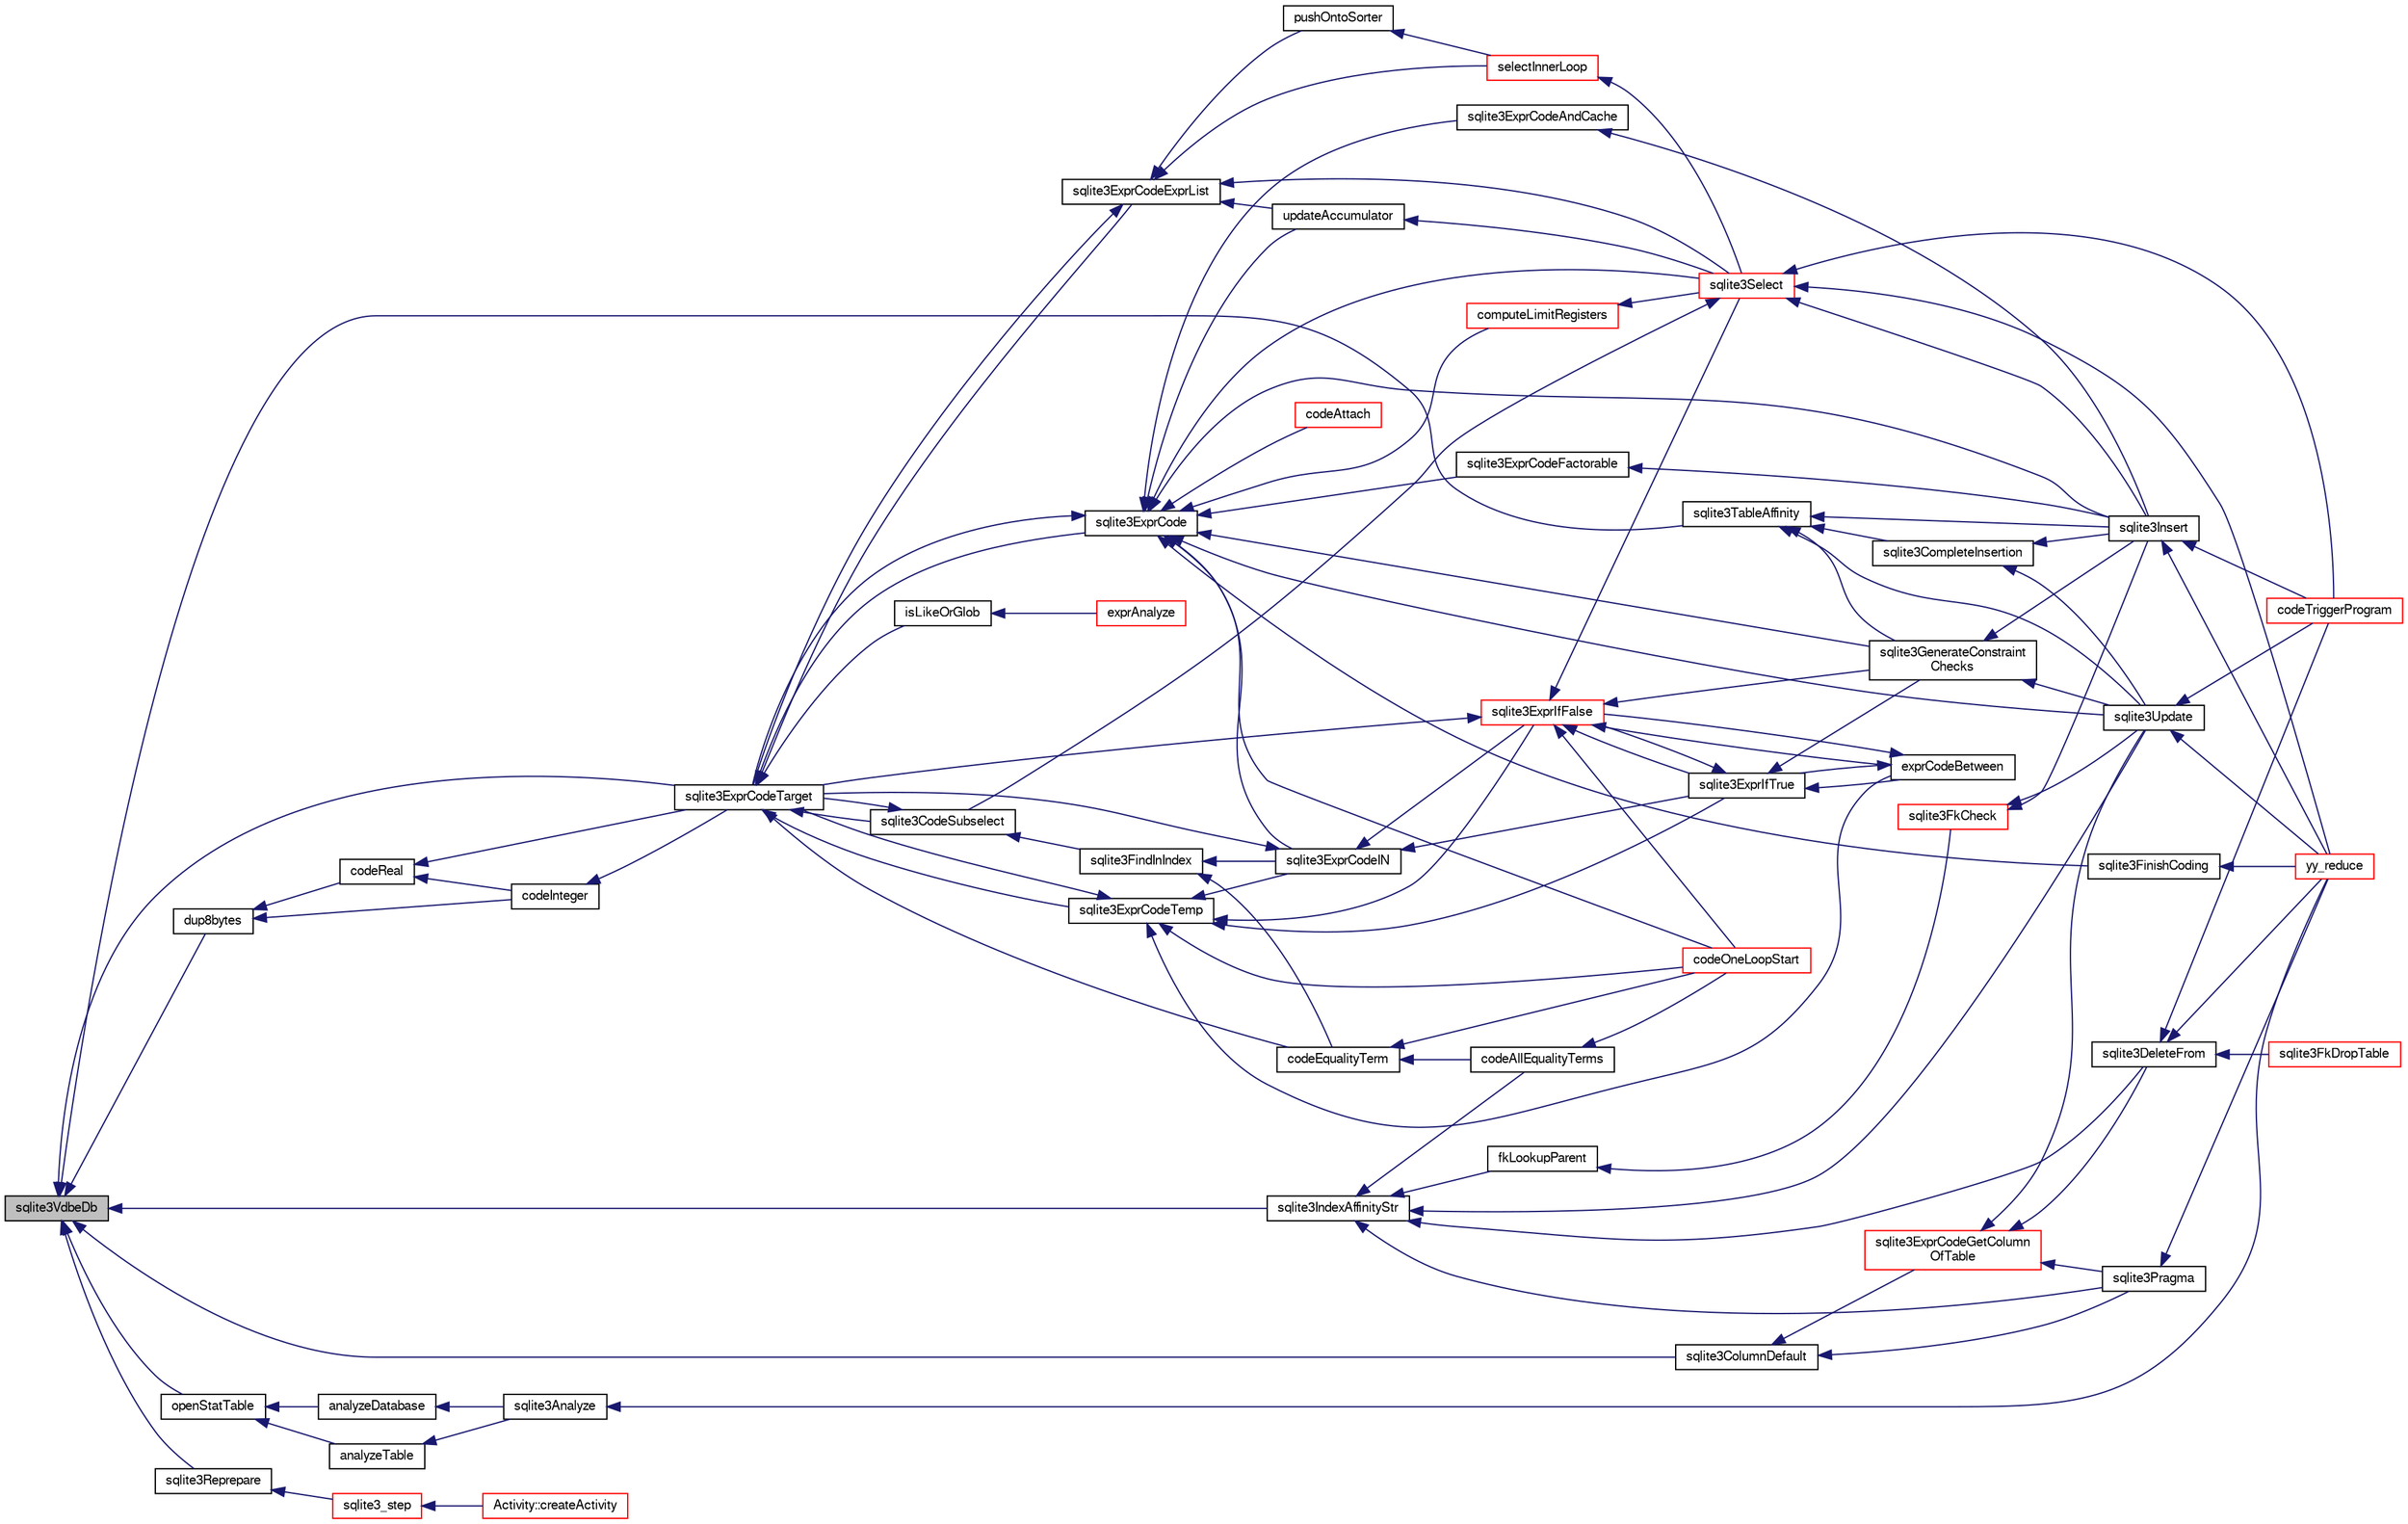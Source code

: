 digraph "sqlite3VdbeDb"
{
  edge [fontname="FreeSans",fontsize="10",labelfontname="FreeSans",labelfontsize="10"];
  node [fontname="FreeSans",fontsize="10",shape=record];
  rankdir="LR";
  Node749024 [label="sqlite3VdbeDb",height=0.2,width=0.4,color="black", fillcolor="grey75", style="filled", fontcolor="black"];
  Node749024 -> Node749025 [dir="back",color="midnightblue",fontsize="10",style="solid",fontname="FreeSans"];
  Node749025 [label="dup8bytes",height=0.2,width=0.4,color="black", fillcolor="white", style="filled",URL="$sqlite3_8c.html#aa8a28a87183e14ed0537d56c51fd2dee"];
  Node749025 -> Node749026 [dir="back",color="midnightblue",fontsize="10",style="solid",fontname="FreeSans"];
  Node749026 [label="codeReal",height=0.2,width=0.4,color="black", fillcolor="white", style="filled",URL="$sqlite3_8c.html#a1f691989c09f7dfea94ec2b60c6b70bd"];
  Node749026 -> Node749027 [dir="back",color="midnightblue",fontsize="10",style="solid",fontname="FreeSans"];
  Node749027 [label="codeInteger",height=0.2,width=0.4,color="black", fillcolor="white", style="filled",URL="$sqlite3_8c.html#aed36006f29dec5c2f70f13c970ce6961"];
  Node749027 -> Node749028 [dir="back",color="midnightblue",fontsize="10",style="solid",fontname="FreeSans"];
  Node749028 [label="sqlite3ExprCodeTarget",height=0.2,width=0.4,color="black", fillcolor="white", style="filled",URL="$sqlite3_8c.html#a4f308397a0a3ed299ed31aaa1ae2a293"];
  Node749028 -> Node749029 [dir="back",color="midnightblue",fontsize="10",style="solid",fontname="FreeSans"];
  Node749029 [label="sqlite3CodeSubselect",height=0.2,width=0.4,color="black", fillcolor="white", style="filled",URL="$sqlite3_8c.html#aa69b46d2204a1d1b110107a1be12ee0c"];
  Node749029 -> Node749030 [dir="back",color="midnightblue",fontsize="10",style="solid",fontname="FreeSans"];
  Node749030 [label="sqlite3FindInIndex",height=0.2,width=0.4,color="black", fillcolor="white", style="filled",URL="$sqlite3_8c.html#af7d8c56ab0231f44bb5f87b3fafeffb2"];
  Node749030 -> Node749031 [dir="back",color="midnightblue",fontsize="10",style="solid",fontname="FreeSans"];
  Node749031 [label="sqlite3ExprCodeIN",height=0.2,width=0.4,color="black", fillcolor="white", style="filled",URL="$sqlite3_8c.html#ad9cf4f5b5ffb90c24a4a0900c8626193"];
  Node749031 -> Node749028 [dir="back",color="midnightblue",fontsize="10",style="solid",fontname="FreeSans"];
  Node749031 -> Node749032 [dir="back",color="midnightblue",fontsize="10",style="solid",fontname="FreeSans"];
  Node749032 [label="sqlite3ExprIfTrue",height=0.2,width=0.4,color="black", fillcolor="white", style="filled",URL="$sqlite3_8c.html#ad93a55237c23e1b743ab1f59df1a1444"];
  Node749032 -> Node749033 [dir="back",color="midnightblue",fontsize="10",style="solid",fontname="FreeSans"];
  Node749033 [label="exprCodeBetween",height=0.2,width=0.4,color="black", fillcolor="white", style="filled",URL="$sqlite3_8c.html#abd053493214542bca8f406f42145d173"];
  Node749033 -> Node749032 [dir="back",color="midnightblue",fontsize="10",style="solid",fontname="FreeSans"];
  Node749033 -> Node749034 [dir="back",color="midnightblue",fontsize="10",style="solid",fontname="FreeSans"];
  Node749034 [label="sqlite3ExprIfFalse",height=0.2,width=0.4,color="red", fillcolor="white", style="filled",URL="$sqlite3_8c.html#af97ecccb5d56e321e118414b08f65b71"];
  Node749034 -> Node749028 [dir="back",color="midnightblue",fontsize="10",style="solid",fontname="FreeSans"];
  Node749034 -> Node749033 [dir="back",color="midnightblue",fontsize="10",style="solid",fontname="FreeSans"];
  Node749034 -> Node749032 [dir="back",color="midnightblue",fontsize="10",style="solid",fontname="FreeSans"];
  Node749034 -> Node749061 [dir="back",color="midnightblue",fontsize="10",style="solid",fontname="FreeSans"];
  Node749061 [label="sqlite3GenerateConstraint\lChecks",height=0.2,width=0.4,color="black", fillcolor="white", style="filled",URL="$sqlite3_8c.html#aef639c1e6a0c0a67ca6e7690ad931bd2"];
  Node749061 -> Node749059 [dir="back",color="midnightblue",fontsize="10",style="solid",fontname="FreeSans"];
  Node749059 [label="sqlite3Insert",height=0.2,width=0.4,color="black", fillcolor="white", style="filled",URL="$sqlite3_8c.html#a5b17c9c2000bae6bdff8e6be48d7dc2b"];
  Node749059 -> Node749052 [dir="back",color="midnightblue",fontsize="10",style="solid",fontname="FreeSans"];
  Node749052 [label="codeTriggerProgram",height=0.2,width=0.4,color="red", fillcolor="white", style="filled",URL="$sqlite3_8c.html#a120801f59d9281d201d2ff4b2606836e"];
  Node749059 -> Node749039 [dir="back",color="midnightblue",fontsize="10",style="solid",fontname="FreeSans"];
  Node749039 [label="yy_reduce",height=0.2,width=0.4,color="red", fillcolor="white", style="filled",URL="$sqlite3_8c.html#a7c419a9b25711c666a9a2449ef377f14"];
  Node749061 -> Node749057 [dir="back",color="midnightblue",fontsize="10",style="solid",fontname="FreeSans"];
  Node749057 [label="sqlite3Update",height=0.2,width=0.4,color="black", fillcolor="white", style="filled",URL="$sqlite3_8c.html#ac5aa67c46e8cc8174566fabe6809fafa"];
  Node749057 -> Node749052 [dir="back",color="midnightblue",fontsize="10",style="solid",fontname="FreeSans"];
  Node749057 -> Node749039 [dir="back",color="midnightblue",fontsize="10",style="solid",fontname="FreeSans"];
  Node749034 -> Node749067 [dir="back",color="midnightblue",fontsize="10",style="solid",fontname="FreeSans"];
  Node749067 [label="sqlite3Select",height=0.2,width=0.4,color="red", fillcolor="white", style="filled",URL="$sqlite3_8c.html#a2465ee8c956209ba4b272477b7c21a45"];
  Node749067 -> Node749029 [dir="back",color="midnightblue",fontsize="10",style="solid",fontname="FreeSans"];
  Node749067 -> Node749059 [dir="back",color="midnightblue",fontsize="10",style="solid",fontname="FreeSans"];
  Node749067 -> Node749052 [dir="back",color="midnightblue",fontsize="10",style="solid",fontname="FreeSans"];
  Node749067 -> Node749039 [dir="back",color="midnightblue",fontsize="10",style="solid",fontname="FreeSans"];
  Node749034 -> Node749073 [dir="back",color="midnightblue",fontsize="10",style="solid",fontname="FreeSans"];
  Node749073 [label="codeOneLoopStart",height=0.2,width=0.4,color="red", fillcolor="white", style="filled",URL="$sqlite3_8c.html#aa868875120b151c169cc79139ed6e008"];
  Node749032 -> Node749034 [dir="back",color="midnightblue",fontsize="10",style="solid",fontname="FreeSans"];
  Node749032 -> Node749061 [dir="back",color="midnightblue",fontsize="10",style="solid",fontname="FreeSans"];
  Node749031 -> Node749034 [dir="back",color="midnightblue",fontsize="10",style="solid",fontname="FreeSans"];
  Node749030 -> Node749074 [dir="back",color="midnightblue",fontsize="10",style="solid",fontname="FreeSans"];
  Node749074 [label="codeEqualityTerm",height=0.2,width=0.4,color="black", fillcolor="white", style="filled",URL="$sqlite3_8c.html#ad88a57073f031452c9843e97f15acc47"];
  Node749074 -> Node749075 [dir="back",color="midnightblue",fontsize="10",style="solid",fontname="FreeSans"];
  Node749075 [label="codeAllEqualityTerms",height=0.2,width=0.4,color="black", fillcolor="white", style="filled",URL="$sqlite3_8c.html#a3095598b812500a4efe41bf17cd49381"];
  Node749075 -> Node749073 [dir="back",color="midnightblue",fontsize="10",style="solid",fontname="FreeSans"];
  Node749074 -> Node749073 [dir="back",color="midnightblue",fontsize="10",style="solid",fontname="FreeSans"];
  Node749029 -> Node749028 [dir="back",color="midnightblue",fontsize="10",style="solid",fontname="FreeSans"];
  Node749028 -> Node749076 [dir="back",color="midnightblue",fontsize="10",style="solid",fontname="FreeSans"];
  Node749076 [label="sqlite3ExprCodeTemp",height=0.2,width=0.4,color="black", fillcolor="white", style="filled",URL="$sqlite3_8c.html#a3bc5c1ccb3c5851847e2aeb4a84ae1fc"];
  Node749076 -> Node749031 [dir="back",color="midnightblue",fontsize="10",style="solid",fontname="FreeSans"];
  Node749076 -> Node749028 [dir="back",color="midnightblue",fontsize="10",style="solid",fontname="FreeSans"];
  Node749076 -> Node749033 [dir="back",color="midnightblue",fontsize="10",style="solid",fontname="FreeSans"];
  Node749076 -> Node749032 [dir="back",color="midnightblue",fontsize="10",style="solid",fontname="FreeSans"];
  Node749076 -> Node749034 [dir="back",color="midnightblue",fontsize="10",style="solid",fontname="FreeSans"];
  Node749076 -> Node749073 [dir="back",color="midnightblue",fontsize="10",style="solid",fontname="FreeSans"];
  Node749028 -> Node749077 [dir="back",color="midnightblue",fontsize="10",style="solid",fontname="FreeSans"];
  Node749077 [label="sqlite3ExprCode",height=0.2,width=0.4,color="black", fillcolor="white", style="filled",URL="$sqlite3_8c.html#a75f270fb0b111b86924cca4ea507b417"];
  Node749077 -> Node749031 [dir="back",color="midnightblue",fontsize="10",style="solid",fontname="FreeSans"];
  Node749077 -> Node749028 [dir="back",color="midnightblue",fontsize="10",style="solid",fontname="FreeSans"];
  Node749077 -> Node749078 [dir="back",color="midnightblue",fontsize="10",style="solid",fontname="FreeSans"];
  Node749078 [label="sqlite3ExprCodeFactorable",height=0.2,width=0.4,color="black", fillcolor="white", style="filled",URL="$sqlite3_8c.html#a843f7fd58eec5a683c1fd8435fcd1e84"];
  Node749078 -> Node749059 [dir="back",color="midnightblue",fontsize="10",style="solid",fontname="FreeSans"];
  Node749077 -> Node749079 [dir="back",color="midnightblue",fontsize="10",style="solid",fontname="FreeSans"];
  Node749079 [label="sqlite3ExprCodeAndCache",height=0.2,width=0.4,color="black", fillcolor="white", style="filled",URL="$sqlite3_8c.html#ae3e46527d9b7fc9cb9236d21a5e6b1d8"];
  Node749079 -> Node749059 [dir="back",color="midnightblue",fontsize="10",style="solid",fontname="FreeSans"];
  Node749077 -> Node749080 [dir="back",color="midnightblue",fontsize="10",style="solid",fontname="FreeSans"];
  Node749080 [label="codeAttach",height=0.2,width=0.4,color="red", fillcolor="white", style="filled",URL="$sqlite3_8c.html#ade4e9e30d828a19c191fdcb098676d5b"];
  Node749077 -> Node749083 [dir="back",color="midnightblue",fontsize="10",style="solid",fontname="FreeSans"];
  Node749083 [label="sqlite3FinishCoding",height=0.2,width=0.4,color="black", fillcolor="white", style="filled",URL="$sqlite3_8c.html#a651bc5b446c276c092705856d995b278"];
  Node749083 -> Node749039 [dir="back",color="midnightblue",fontsize="10",style="solid",fontname="FreeSans"];
  Node749077 -> Node749059 [dir="back",color="midnightblue",fontsize="10",style="solid",fontname="FreeSans"];
  Node749077 -> Node749061 [dir="back",color="midnightblue",fontsize="10",style="solid",fontname="FreeSans"];
  Node749077 -> Node749084 [dir="back",color="midnightblue",fontsize="10",style="solid",fontname="FreeSans"];
  Node749084 [label="computeLimitRegisters",height=0.2,width=0.4,color="red", fillcolor="white", style="filled",URL="$sqlite3_8c.html#ae9d37055e4905929b6f6cda5461e2f37"];
  Node749084 -> Node749067 [dir="back",color="midnightblue",fontsize="10",style="solid",fontname="FreeSans"];
  Node749077 -> Node749085 [dir="back",color="midnightblue",fontsize="10",style="solid",fontname="FreeSans"];
  Node749085 [label="updateAccumulator",height=0.2,width=0.4,color="black", fillcolor="white", style="filled",URL="$sqlite3_8c.html#a1681660dd3ecd50c8727d6e56a537bd9"];
  Node749085 -> Node749067 [dir="back",color="midnightblue",fontsize="10",style="solid",fontname="FreeSans"];
  Node749077 -> Node749067 [dir="back",color="midnightblue",fontsize="10",style="solid",fontname="FreeSans"];
  Node749077 -> Node749057 [dir="back",color="midnightblue",fontsize="10",style="solid",fontname="FreeSans"];
  Node749077 -> Node749073 [dir="back",color="midnightblue",fontsize="10",style="solid",fontname="FreeSans"];
  Node749028 -> Node749086 [dir="back",color="midnightblue",fontsize="10",style="solid",fontname="FreeSans"];
  Node749086 [label="sqlite3ExprCodeExprList",height=0.2,width=0.4,color="black", fillcolor="white", style="filled",URL="$sqlite3_8c.html#a05b2b3dc3de7565de24eb3a2ff4e9566"];
  Node749086 -> Node749028 [dir="back",color="midnightblue",fontsize="10",style="solid",fontname="FreeSans"];
  Node749086 -> Node749087 [dir="back",color="midnightblue",fontsize="10",style="solid",fontname="FreeSans"];
  Node749087 [label="pushOntoSorter",height=0.2,width=0.4,color="black", fillcolor="white", style="filled",URL="$sqlite3_8c.html#a4555397beb584a386e7739cf022a6651"];
  Node749087 -> Node749088 [dir="back",color="midnightblue",fontsize="10",style="solid",fontname="FreeSans"];
  Node749088 [label="selectInnerLoop",height=0.2,width=0.4,color="red", fillcolor="white", style="filled",URL="$sqlite3_8c.html#ababe0933661ebe67eb0e6074bb1fd411"];
  Node749088 -> Node749067 [dir="back",color="midnightblue",fontsize="10",style="solid",fontname="FreeSans"];
  Node749086 -> Node749088 [dir="back",color="midnightblue",fontsize="10",style="solid",fontname="FreeSans"];
  Node749086 -> Node749085 [dir="back",color="midnightblue",fontsize="10",style="solid",fontname="FreeSans"];
  Node749086 -> Node749067 [dir="back",color="midnightblue",fontsize="10",style="solid",fontname="FreeSans"];
  Node749028 -> Node749089 [dir="back",color="midnightblue",fontsize="10",style="solid",fontname="FreeSans"];
  Node749089 [label="isLikeOrGlob",height=0.2,width=0.4,color="black", fillcolor="white", style="filled",URL="$sqlite3_8c.html#a6c38e495198bf8976f68d1a6ebd74a50"];
  Node749089 -> Node749090 [dir="back",color="midnightblue",fontsize="10",style="solid",fontname="FreeSans"];
  Node749090 [label="exprAnalyze",height=0.2,width=0.4,color="red", fillcolor="white", style="filled",URL="$sqlite3_8c.html#acb10e48c9a4184a4edd9bfd5b14ad0b7"];
  Node749028 -> Node749074 [dir="back",color="midnightblue",fontsize="10",style="solid",fontname="FreeSans"];
  Node749026 -> Node749028 [dir="back",color="midnightblue",fontsize="10",style="solid",fontname="FreeSans"];
  Node749025 -> Node749027 [dir="back",color="midnightblue",fontsize="10",style="solid",fontname="FreeSans"];
  Node749024 -> Node749028 [dir="back",color="midnightblue",fontsize="10",style="solid",fontname="FreeSans"];
  Node749024 -> Node749098 [dir="back",color="midnightblue",fontsize="10",style="solid",fontname="FreeSans"];
  Node749098 [label="openStatTable",height=0.2,width=0.4,color="black", fillcolor="white", style="filled",URL="$sqlite3_8c.html#aea3da21ca87050c11c23e01f578cc5dc"];
  Node749098 -> Node749099 [dir="back",color="midnightblue",fontsize="10",style="solid",fontname="FreeSans"];
  Node749099 [label="analyzeDatabase",height=0.2,width=0.4,color="black", fillcolor="white", style="filled",URL="$sqlite3_8c.html#a19f2a630f42aaa010d1b47b81f8cea18"];
  Node749099 -> Node749100 [dir="back",color="midnightblue",fontsize="10",style="solid",fontname="FreeSans"];
  Node749100 [label="sqlite3Analyze",height=0.2,width=0.4,color="black", fillcolor="white", style="filled",URL="$sqlite3_8c.html#ac696deb1ccaae3fa855cfbd0bfd4d048"];
  Node749100 -> Node749039 [dir="back",color="midnightblue",fontsize="10",style="solid",fontname="FreeSans"];
  Node749098 -> Node749101 [dir="back",color="midnightblue",fontsize="10",style="solid",fontname="FreeSans"];
  Node749101 [label="analyzeTable",height=0.2,width=0.4,color="black", fillcolor="white", style="filled",URL="$sqlite3_8c.html#a85f18bcf2d42d5d6ae3033b0c49144b6"];
  Node749101 -> Node749100 [dir="back",color="midnightblue",fontsize="10",style="solid",fontname="FreeSans"];
  Node749024 -> Node749102 [dir="back",color="midnightblue",fontsize="10",style="solid",fontname="FreeSans"];
  Node749102 [label="sqlite3IndexAffinityStr",height=0.2,width=0.4,color="black", fillcolor="white", style="filled",URL="$sqlite3_8c.html#a1bad4570dfd3bcbc2776b3c88c939c59"];
  Node749102 -> Node749049 [dir="back",color="midnightblue",fontsize="10",style="solid",fontname="FreeSans"];
  Node749049 [label="sqlite3DeleteFrom",height=0.2,width=0.4,color="black", fillcolor="white", style="filled",URL="$sqlite3_8c.html#ab9b4b45349188b49eabb23f94608a091"];
  Node749049 -> Node749050 [dir="back",color="midnightblue",fontsize="10",style="solid",fontname="FreeSans"];
  Node749050 [label="sqlite3FkDropTable",height=0.2,width=0.4,color="red", fillcolor="white", style="filled",URL="$sqlite3_8c.html#a1218c6fc74e89152ceaa4760e82f5ef9"];
  Node749049 -> Node749052 [dir="back",color="midnightblue",fontsize="10",style="solid",fontname="FreeSans"];
  Node749049 -> Node749039 [dir="back",color="midnightblue",fontsize="10",style="solid",fontname="FreeSans"];
  Node749102 -> Node749103 [dir="back",color="midnightblue",fontsize="10",style="solid",fontname="FreeSans"];
  Node749103 [label="fkLookupParent",height=0.2,width=0.4,color="black", fillcolor="white", style="filled",URL="$sqlite3_8c.html#ac7b0111b1d2e3305a38874a645a86d06"];
  Node749103 -> Node749066 [dir="back",color="midnightblue",fontsize="10",style="solid",fontname="FreeSans"];
  Node749066 [label="sqlite3FkCheck",height=0.2,width=0.4,color="red", fillcolor="white", style="filled",URL="$sqlite3_8c.html#aa38fb76c7d6f48f19772877a41703b92"];
  Node749066 -> Node749059 [dir="back",color="midnightblue",fontsize="10",style="solid",fontname="FreeSans"];
  Node749066 -> Node749057 [dir="back",color="midnightblue",fontsize="10",style="solid",fontname="FreeSans"];
  Node749102 -> Node749062 [dir="back",color="midnightblue",fontsize="10",style="solid",fontname="FreeSans"];
  Node749062 [label="sqlite3Pragma",height=0.2,width=0.4,color="black", fillcolor="white", style="filled",URL="$sqlite3_8c.html#a111391370f58f8e6a6eca51fd34d62ed"];
  Node749062 -> Node749039 [dir="back",color="midnightblue",fontsize="10",style="solid",fontname="FreeSans"];
  Node749102 -> Node749057 [dir="back",color="midnightblue",fontsize="10",style="solid",fontname="FreeSans"];
  Node749102 -> Node749075 [dir="back",color="midnightblue",fontsize="10",style="solid",fontname="FreeSans"];
  Node749024 -> Node749104 [dir="back",color="midnightblue",fontsize="10",style="solid",fontname="FreeSans"];
  Node749104 [label="sqlite3TableAffinity",height=0.2,width=0.4,color="black", fillcolor="white", style="filled",URL="$sqlite3_8c.html#abf99b52a40a6c443cf9936ac485db087"];
  Node749104 -> Node749059 [dir="back",color="midnightblue",fontsize="10",style="solid",fontname="FreeSans"];
  Node749104 -> Node749061 [dir="back",color="midnightblue",fontsize="10",style="solid",fontname="FreeSans"];
  Node749104 -> Node749105 [dir="back",color="midnightblue",fontsize="10",style="solid",fontname="FreeSans"];
  Node749105 [label="sqlite3CompleteInsertion",height=0.2,width=0.4,color="black", fillcolor="white", style="filled",URL="$sqlite3_8c.html#a782d99c5a597a450d4361d87d93e59f5"];
  Node749105 -> Node749059 [dir="back",color="midnightblue",fontsize="10",style="solid",fontname="FreeSans"];
  Node749105 -> Node749057 [dir="back",color="midnightblue",fontsize="10",style="solid",fontname="FreeSans"];
  Node749104 -> Node749057 [dir="back",color="midnightblue",fontsize="10",style="solid",fontname="FreeSans"];
  Node749024 -> Node749106 [dir="back",color="midnightblue",fontsize="10",style="solid",fontname="FreeSans"];
  Node749106 [label="sqlite3Reprepare",height=0.2,width=0.4,color="black", fillcolor="white", style="filled",URL="$sqlite3_8c.html#a7e2f7299cc947d07e782f6ac561fa937"];
  Node749106 -> Node749107 [dir="back",color="midnightblue",fontsize="10",style="solid",fontname="FreeSans"];
  Node749107 [label="sqlite3_step",height=0.2,width=0.4,color="red", fillcolor="white", style="filled",URL="$sqlite3_8h.html#ac1e491ce36b7471eb28387f7d3c74334"];
  Node749107 -> Node749108 [dir="back",color="midnightblue",fontsize="10",style="solid",fontname="FreeSans"];
  Node749108 [label="Activity::createActivity",height=0.2,width=0.4,color="red", fillcolor="white", style="filled",URL="$classActivity.html#a813cc5e52c14ab49b39014c134e3425b"];
  Node749024 -> Node749293 [dir="back",color="midnightblue",fontsize="10",style="solid",fontname="FreeSans"];
  Node749293 [label="sqlite3ColumnDefault",height=0.2,width=0.4,color="black", fillcolor="white", style="filled",URL="$sqlite3_8c.html#a59f47949957801afdf53735549eacc7d"];
  Node749293 -> Node749294 [dir="back",color="midnightblue",fontsize="10",style="solid",fontname="FreeSans"];
  Node749294 [label="sqlite3ExprCodeGetColumn\lOfTable",height=0.2,width=0.4,color="red", fillcolor="white", style="filled",URL="$sqlite3_8c.html#aef676ae689397d0e050eb0a360c32315"];
  Node749294 -> Node749049 [dir="back",color="midnightblue",fontsize="10",style="solid",fontname="FreeSans"];
  Node749294 -> Node749062 [dir="back",color="midnightblue",fontsize="10",style="solid",fontname="FreeSans"];
  Node749294 -> Node749057 [dir="back",color="midnightblue",fontsize="10",style="solid",fontname="FreeSans"];
  Node749293 -> Node749062 [dir="back",color="midnightblue",fontsize="10",style="solid",fontname="FreeSans"];
}
